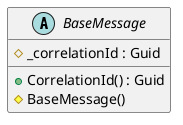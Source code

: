 @startuml BaseMessage
abstract class BaseMessage  {
    # _correlationId : Guid
    + CorrelationId() : Guid
    # BaseMessage()
}
@enduml